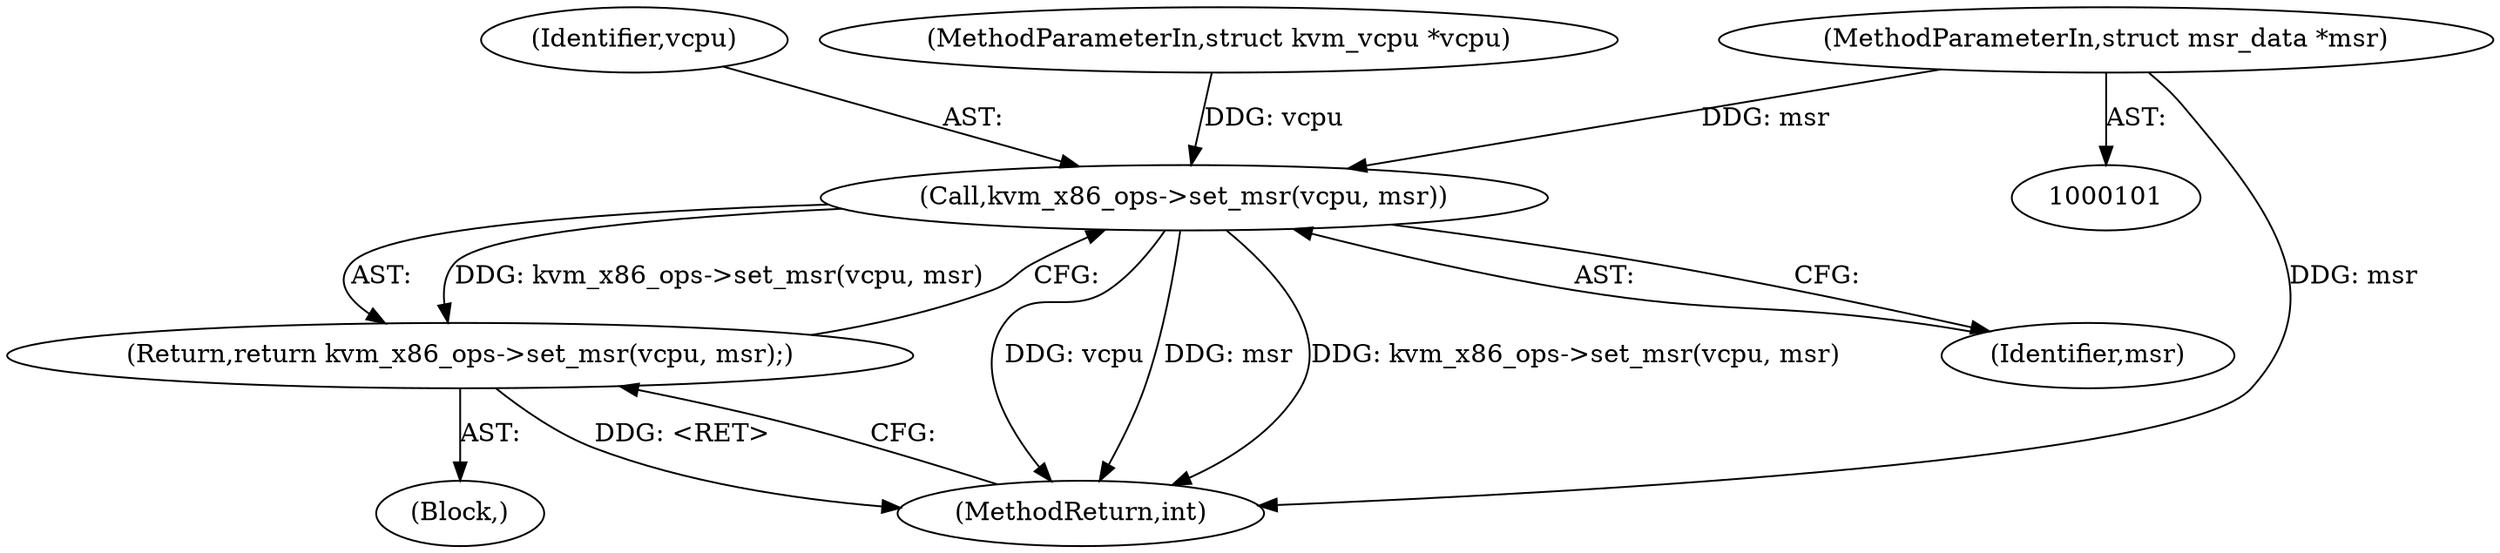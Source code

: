 digraph "0_linux_854e8bb1aa06c578c2c9145fa6bfe3680ef63b23_1@pointer" {
"1000103" [label="(MethodParameterIn,struct msr_data *msr)"];
"1000134" [label="(Call,kvm_x86_ops->set_msr(vcpu, msr))"];
"1000133" [label="(Return,return kvm_x86_ops->set_msr(vcpu, msr);)"];
"1000133" [label="(Return,return kvm_x86_ops->set_msr(vcpu, msr);)"];
"1000135" [label="(Identifier,vcpu)"];
"1000104" [label="(Block,)"];
"1000102" [label="(MethodParameterIn,struct kvm_vcpu *vcpu)"];
"1000134" [label="(Call,kvm_x86_ops->set_msr(vcpu, msr))"];
"1000137" [label="(MethodReturn,int)"];
"1000103" [label="(MethodParameterIn,struct msr_data *msr)"];
"1000136" [label="(Identifier,msr)"];
"1000103" -> "1000101"  [label="AST: "];
"1000103" -> "1000137"  [label="DDG: msr"];
"1000103" -> "1000134"  [label="DDG: msr"];
"1000134" -> "1000133"  [label="AST: "];
"1000134" -> "1000136"  [label="CFG: "];
"1000135" -> "1000134"  [label="AST: "];
"1000136" -> "1000134"  [label="AST: "];
"1000133" -> "1000134"  [label="CFG: "];
"1000134" -> "1000137"  [label="DDG: vcpu"];
"1000134" -> "1000137"  [label="DDG: msr"];
"1000134" -> "1000137"  [label="DDG: kvm_x86_ops->set_msr(vcpu, msr)"];
"1000134" -> "1000133"  [label="DDG: kvm_x86_ops->set_msr(vcpu, msr)"];
"1000102" -> "1000134"  [label="DDG: vcpu"];
"1000133" -> "1000104"  [label="AST: "];
"1000137" -> "1000133"  [label="CFG: "];
"1000133" -> "1000137"  [label="DDG: <RET>"];
}
